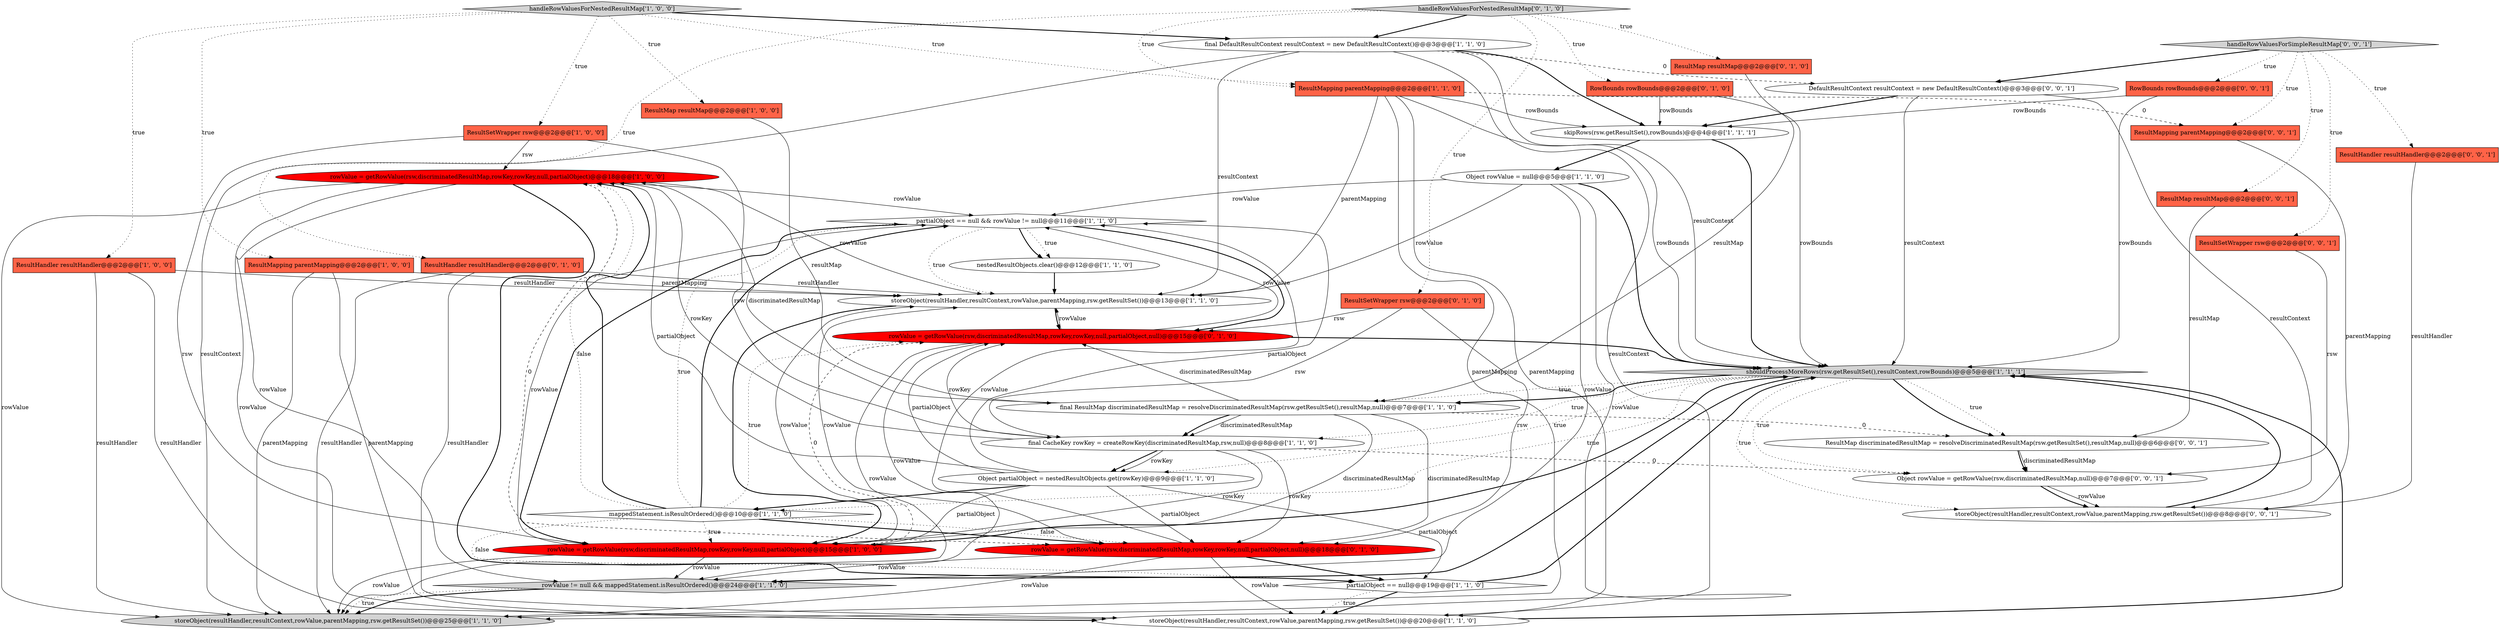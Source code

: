digraph {
20 [style = filled, label = "rowValue != null && mappedStatement.isResultOrdered()@@@24@@@['1', '1', '0']", fillcolor = lightgray, shape = diamond image = "AAA0AAABBB1BBB"];
1 [style = filled, label = "shouldProcessMoreRows(rsw.getResultSet(),resultContext,rowBounds)@@@5@@@['1', '1', '1']", fillcolor = lightgray, shape = diamond image = "AAA0AAABBB1BBB"];
29 [style = filled, label = "RowBounds rowBounds@@@2@@@['0', '1', '0']", fillcolor = tomato, shape = box image = "AAA0AAABBB2BBB"];
39 [style = filled, label = "ResultMap discriminatedResultMap = resolveDiscriminatedResultMap(rsw.getResultSet(),resultMap,null)@@@6@@@['0', '0', '1']", fillcolor = white, shape = ellipse image = "AAA0AAABBB3BBB"];
3 [style = filled, label = "rowValue = getRowValue(rsw,discriminatedResultMap,rowKey,rowKey,null,partialObject)@@@18@@@['1', '0', '0']", fillcolor = red, shape = ellipse image = "AAA1AAABBB1BBB"];
11 [style = filled, label = "ResultMapping parentMapping@@@2@@@['1', '0', '0']", fillcolor = tomato, shape = box image = "AAA0AAABBB1BBB"];
12 [style = filled, label = "skipRows(rsw.getResultSet(),rowBounds)@@@4@@@['1', '1', '1']", fillcolor = white, shape = ellipse image = "AAA0AAABBB1BBB"];
16 [style = filled, label = "final ResultMap discriminatedResultMap = resolveDiscriminatedResultMap(rsw.getResultSet(),resultMap,null)@@@7@@@['1', '1', '0']", fillcolor = white, shape = ellipse image = "AAA0AAABBB1BBB"];
31 [style = filled, label = "handleRowValuesForSimpleResultMap['0', '0', '1']", fillcolor = lightgray, shape = diamond image = "AAA0AAABBB3BBB"];
6 [style = filled, label = "mappedStatement.isResultOrdered()@@@10@@@['1', '1', '0']", fillcolor = white, shape = diamond image = "AAA0AAABBB1BBB"];
34 [style = filled, label = "ResultHandler resultHandler@@@2@@@['0', '0', '1']", fillcolor = tomato, shape = box image = "AAA0AAABBB3BBB"];
27 [style = filled, label = "ResultSetWrapper rsw@@@2@@@['0', '1', '0']", fillcolor = tomato, shape = box image = "AAA0AAABBB2BBB"];
32 [style = filled, label = "ResultMap resultMap@@@2@@@['0', '0', '1']", fillcolor = tomato, shape = box image = "AAA0AAABBB3BBB"];
0 [style = filled, label = "Object partialObject = nestedResultObjects.get(rowKey)@@@9@@@['1', '1', '0']", fillcolor = white, shape = ellipse image = "AAA0AAABBB1BBB"];
35 [style = filled, label = "Object rowValue = getRowValue(rsw,discriminatedResultMap,null)@@@7@@@['0', '0', '1']", fillcolor = white, shape = ellipse image = "AAA0AAABBB3BBB"];
22 [style = filled, label = "final CacheKey rowKey = createRowKey(discriminatedResultMap,rsw,null)@@@8@@@['1', '1', '0']", fillcolor = white, shape = ellipse image = "AAA0AAABBB1BBB"];
10 [style = filled, label = "partialObject == null && rowValue != null@@@11@@@['1', '1', '0']", fillcolor = white, shape = diamond image = "AAA0AAABBB1BBB"];
13 [style = filled, label = "ResultSetWrapper rsw@@@2@@@['1', '0', '0']", fillcolor = tomato, shape = box image = "AAA0AAABBB1BBB"];
8 [style = filled, label = "final DefaultResultContext resultContext = new DefaultResultContext()@@@3@@@['1', '1', '0']", fillcolor = white, shape = ellipse image = "AAA0AAABBB1BBB"];
19 [style = filled, label = "storeObject(resultHandler,resultContext,rowValue,parentMapping,rsw.getResultSet())@@@25@@@['1', '1', '0']", fillcolor = lightgray, shape = ellipse image = "AAA0AAABBB1BBB"];
25 [style = filled, label = "rowValue = getRowValue(rsw,discriminatedResultMap,rowKey,rowKey,null,partialObject,null)@@@18@@@['0', '1', '0']", fillcolor = red, shape = ellipse image = "AAA1AAABBB2BBB"];
24 [style = filled, label = "ResultHandler resultHandler@@@2@@@['0', '1', '0']", fillcolor = tomato, shape = box image = "AAA0AAABBB2BBB"];
14 [style = filled, label = "nestedResultObjects.clear()@@@12@@@['1', '1', '0']", fillcolor = white, shape = ellipse image = "AAA0AAABBB1BBB"];
28 [style = filled, label = "rowValue = getRowValue(rsw,discriminatedResultMap,rowKey,rowKey,null,partialObject,null)@@@15@@@['0', '1', '0']", fillcolor = red, shape = ellipse image = "AAA1AAABBB2BBB"];
18 [style = filled, label = "ResultMapping parentMapping@@@2@@@['1', '1', '0']", fillcolor = tomato, shape = box image = "AAA0AAABBB1BBB"];
7 [style = filled, label = "storeObject(resultHandler,resultContext,rowValue,parentMapping,rsw.getResultSet())@@@13@@@['1', '1', '0']", fillcolor = white, shape = ellipse image = "AAA0AAABBB1BBB"];
23 [style = filled, label = "ResultMap resultMap@@@2@@@['0', '1', '0']", fillcolor = tomato, shape = box image = "AAA0AAABBB2BBB"];
37 [style = filled, label = "ResultMapping parentMapping@@@2@@@['0', '0', '1']", fillcolor = tomato, shape = box image = "AAA0AAABBB3BBB"];
2 [style = filled, label = "Object rowValue = null@@@5@@@['1', '1', '0']", fillcolor = white, shape = ellipse image = "AAA0AAABBB1BBB"];
26 [style = filled, label = "handleRowValuesForNestedResultMap['0', '1', '0']", fillcolor = lightgray, shape = diamond image = "AAA0AAABBB2BBB"];
30 [style = filled, label = "storeObject(resultHandler,resultContext,rowValue,parentMapping,rsw.getResultSet())@@@8@@@['0', '0', '1']", fillcolor = white, shape = ellipse image = "AAA0AAABBB3BBB"];
21 [style = filled, label = "handleRowValuesForNestedResultMap['1', '0', '0']", fillcolor = lightgray, shape = diamond image = "AAA0AAABBB1BBB"];
5 [style = filled, label = "partialObject == null@@@19@@@['1', '1', '0']", fillcolor = white, shape = diamond image = "AAA0AAABBB1BBB"];
17 [style = filled, label = "rowValue = getRowValue(rsw,discriminatedResultMap,rowKey,rowKey,null,partialObject)@@@15@@@['1', '0', '0']", fillcolor = red, shape = ellipse image = "AAA1AAABBB1BBB"];
38 [style = filled, label = "DefaultResultContext resultContext = new DefaultResultContext()@@@3@@@['0', '0', '1']", fillcolor = white, shape = ellipse image = "AAA0AAABBB3BBB"];
15 [style = filled, label = "ResultMap resultMap@@@2@@@['1', '0', '0']", fillcolor = tomato, shape = box image = "AAA0AAABBB1BBB"];
4 [style = filled, label = "ResultHandler resultHandler@@@2@@@['1', '0', '0']", fillcolor = tomato, shape = box image = "AAA0AAABBB1BBB"];
33 [style = filled, label = "RowBounds rowBounds@@@2@@@['0', '0', '1']", fillcolor = tomato, shape = box image = "AAA0AAABBB3BBB"];
9 [style = filled, label = "storeObject(resultHandler,resultContext,rowValue,parentMapping,rsw.getResultSet())@@@20@@@['1', '1', '0']", fillcolor = white, shape = ellipse image = "AAA0AAABBB1BBB"];
36 [style = filled, label = "ResultSetWrapper rsw@@@2@@@['0', '0', '1']", fillcolor = tomato, shape = box image = "AAA0AAABBB3BBB"];
33->12 [style = solid, label="rowBounds"];
6->3 [style = bold, label=""];
1->39 [style = dotted, label="true"];
18->9 [style = solid, label="parentMapping"];
5->9 [style = bold, label=""];
21->15 [style = dotted, label="true"];
21->11 [style = dotted, label="true"];
21->18 [style = dotted, label="true"];
8->19 [style = solid, label="resultContext"];
0->28 [style = solid, label="partialObject"];
22->25 [style = solid, label="rowKey"];
21->8 [style = bold, label=""];
38->12 [style = bold, label=""];
1->20 [style = bold, label=""];
27->22 [style = solid, label="rsw"];
10->17 [style = bold, label=""];
0->3 [style = solid, label="partialObject"];
18->19 [style = solid, label="parentMapping"];
14->7 [style = bold, label=""];
0->5 [style = solid, label="partialObject"];
17->28 [style = dashed, label="0"];
12->2 [style = bold, label=""];
3->5 [style = bold, label=""];
17->7 [style = solid, label="rowValue"];
22->0 [style = bold, label=""];
26->24 [style = dotted, label="true"];
24->9 [style = solid, label="resultHandler"];
31->34 [style = dotted, label="true"];
11->9 [style = solid, label="parentMapping"];
5->9 [style = dotted, label="true"];
3->19 [style = solid, label="rowValue"];
28->10 [style = solid, label="rowValue"];
1->6 [style = dotted, label="true"];
23->16 [style = solid, label="resultMap"];
1->0 [style = dotted, label="true"];
25->10 [style = solid, label="rowValue"];
16->39 [style = dashed, label="0"];
18->12 [style = solid, label="rowBounds"];
1->35 [style = dotted, label="true"];
22->3 [style = solid, label="rowKey"];
10->14 [style = bold, label=""];
16->28 [style = solid, label="discriminatedResultMap"];
34->30 [style = solid, label="resultHandler"];
29->1 [style = solid, label="rowBounds"];
16->25 [style = solid, label="discriminatedResultMap"];
3->9 [style = solid, label="rowValue"];
1->22 [style = dotted, label="true"];
25->9 [style = solid, label="rowValue"];
38->1 [style = solid, label="resultContext"];
26->23 [style = dotted, label="true"];
2->7 [style = solid, label="rowValue"];
12->1 [style = bold, label=""];
31->33 [style = dotted, label="true"];
38->30 [style = solid, label="resultContext"];
1->30 [style = dotted, label="true"];
17->10 [style = solid, label="rowValue"];
28->20 [style = solid, label="rowValue"];
16->17 [style = solid, label="discriminatedResultMap"];
5->1 [style = bold, label=""];
35->30 [style = solid, label="rowValue"];
28->7 [style = solid, label="rowValue"];
8->38 [style = dashed, label="0"];
1->16 [style = bold, label=""];
15->16 [style = solid, label="resultMap"];
39->35 [style = bold, label=""];
18->37 [style = dashed, label="0"];
22->0 [style = solid, label="rowKey"];
26->18 [style = dotted, label="true"];
21->13 [style = dotted, label="true"];
36->35 [style = solid, label="rsw"];
25->20 [style = solid, label="rowValue"];
27->28 [style = solid, label="rsw"];
9->1 [style = bold, label=""];
20->19 [style = bold, label=""];
3->7 [style = solid, label="rowValue"];
8->1 [style = solid, label="resultContext"];
8->9 [style = solid, label="resultContext"];
16->22 [style = solid, label="discriminatedResultMap"];
1->39 [style = bold, label=""];
13->22 [style = solid, label="rsw"];
3->20 [style = solid, label="rowValue"];
37->30 [style = solid, label="parentMapping"];
7->17 [style = bold, label=""];
6->3 [style = dotted, label="false"];
17->1 [style = bold, label=""];
22->28 [style = solid, label="rowKey"];
2->1 [style = bold, label=""];
17->19 [style = solid, label="rowValue"];
26->27 [style = dotted, label="true"];
28->19 [style = solid, label="rowValue"];
6->25 [style = dotted, label="false"];
26->8 [style = bold, label=""];
31->38 [style = bold, label=""];
27->25 [style = solid, label="rsw"];
6->10 [style = dotted, label="true"];
31->36 [style = dotted, label="true"];
2->10 [style = solid, label="rowValue"];
11->19 [style = solid, label="parentMapping"];
7->28 [style = bold, label=""];
6->10 [style = bold, label=""];
4->7 [style = solid, label="resultHandler"];
4->19 [style = solid, label="resultHandler"];
25->5 [style = bold, label=""];
1->16 [style = dotted, label="true"];
20->19 [style = dotted, label="true"];
35->30 [style = bold, label=""];
13->3 [style = solid, label="rsw"];
8->12 [style = bold, label=""];
3->10 [style = solid, label="rowValue"];
22->35 [style = dashed, label="0"];
32->39 [style = solid, label="resultMap"];
33->1 [style = solid, label="rowBounds"];
6->5 [style = dotted, label="false"];
10->28 [style = bold, label=""];
31->37 [style = dotted, label="true"];
30->1 [style = bold, label=""];
0->6 [style = bold, label=""];
39->35 [style = solid, label="discriminatedResultMap"];
24->19 [style = solid, label="resultHandler"];
28->1 [style = bold, label=""];
16->22 [style = bold, label=""];
21->4 [style = dotted, label="true"];
6->17 [style = dotted, label="true"];
2->20 [style = solid, label="rowValue"];
2->19 [style = solid, label="rowValue"];
6->28 [style = dotted, label="true"];
10->14 [style = dotted, label="true"];
31->32 [style = dotted, label="true"];
22->17 [style = solid, label="rowKey"];
25->19 [style = solid, label="rowValue"];
0->25 [style = solid, label="partialObject"];
29->12 [style = solid, label="rowBounds"];
25->7 [style = solid, label="rowValue"];
13->17 [style = solid, label="rsw"];
17->20 [style = solid, label="rowValue"];
26->29 [style = dotted, label="true"];
0->17 [style = solid, label="partialObject"];
18->1 [style = solid, label="rowBounds"];
0->10 [style = solid, label="partialObject"];
18->7 [style = solid, label="parentMapping"];
24->7 [style = solid, label="resultHandler"];
11->7 [style = solid, label="parentMapping"];
4->9 [style = solid, label="resultHandler"];
16->3 [style = solid, label="discriminatedResultMap"];
10->7 [style = dotted, label="true"];
8->7 [style = solid, label="resultContext"];
6->25 [style = bold, label=""];
3->25 [style = dashed, label="0"];
}
